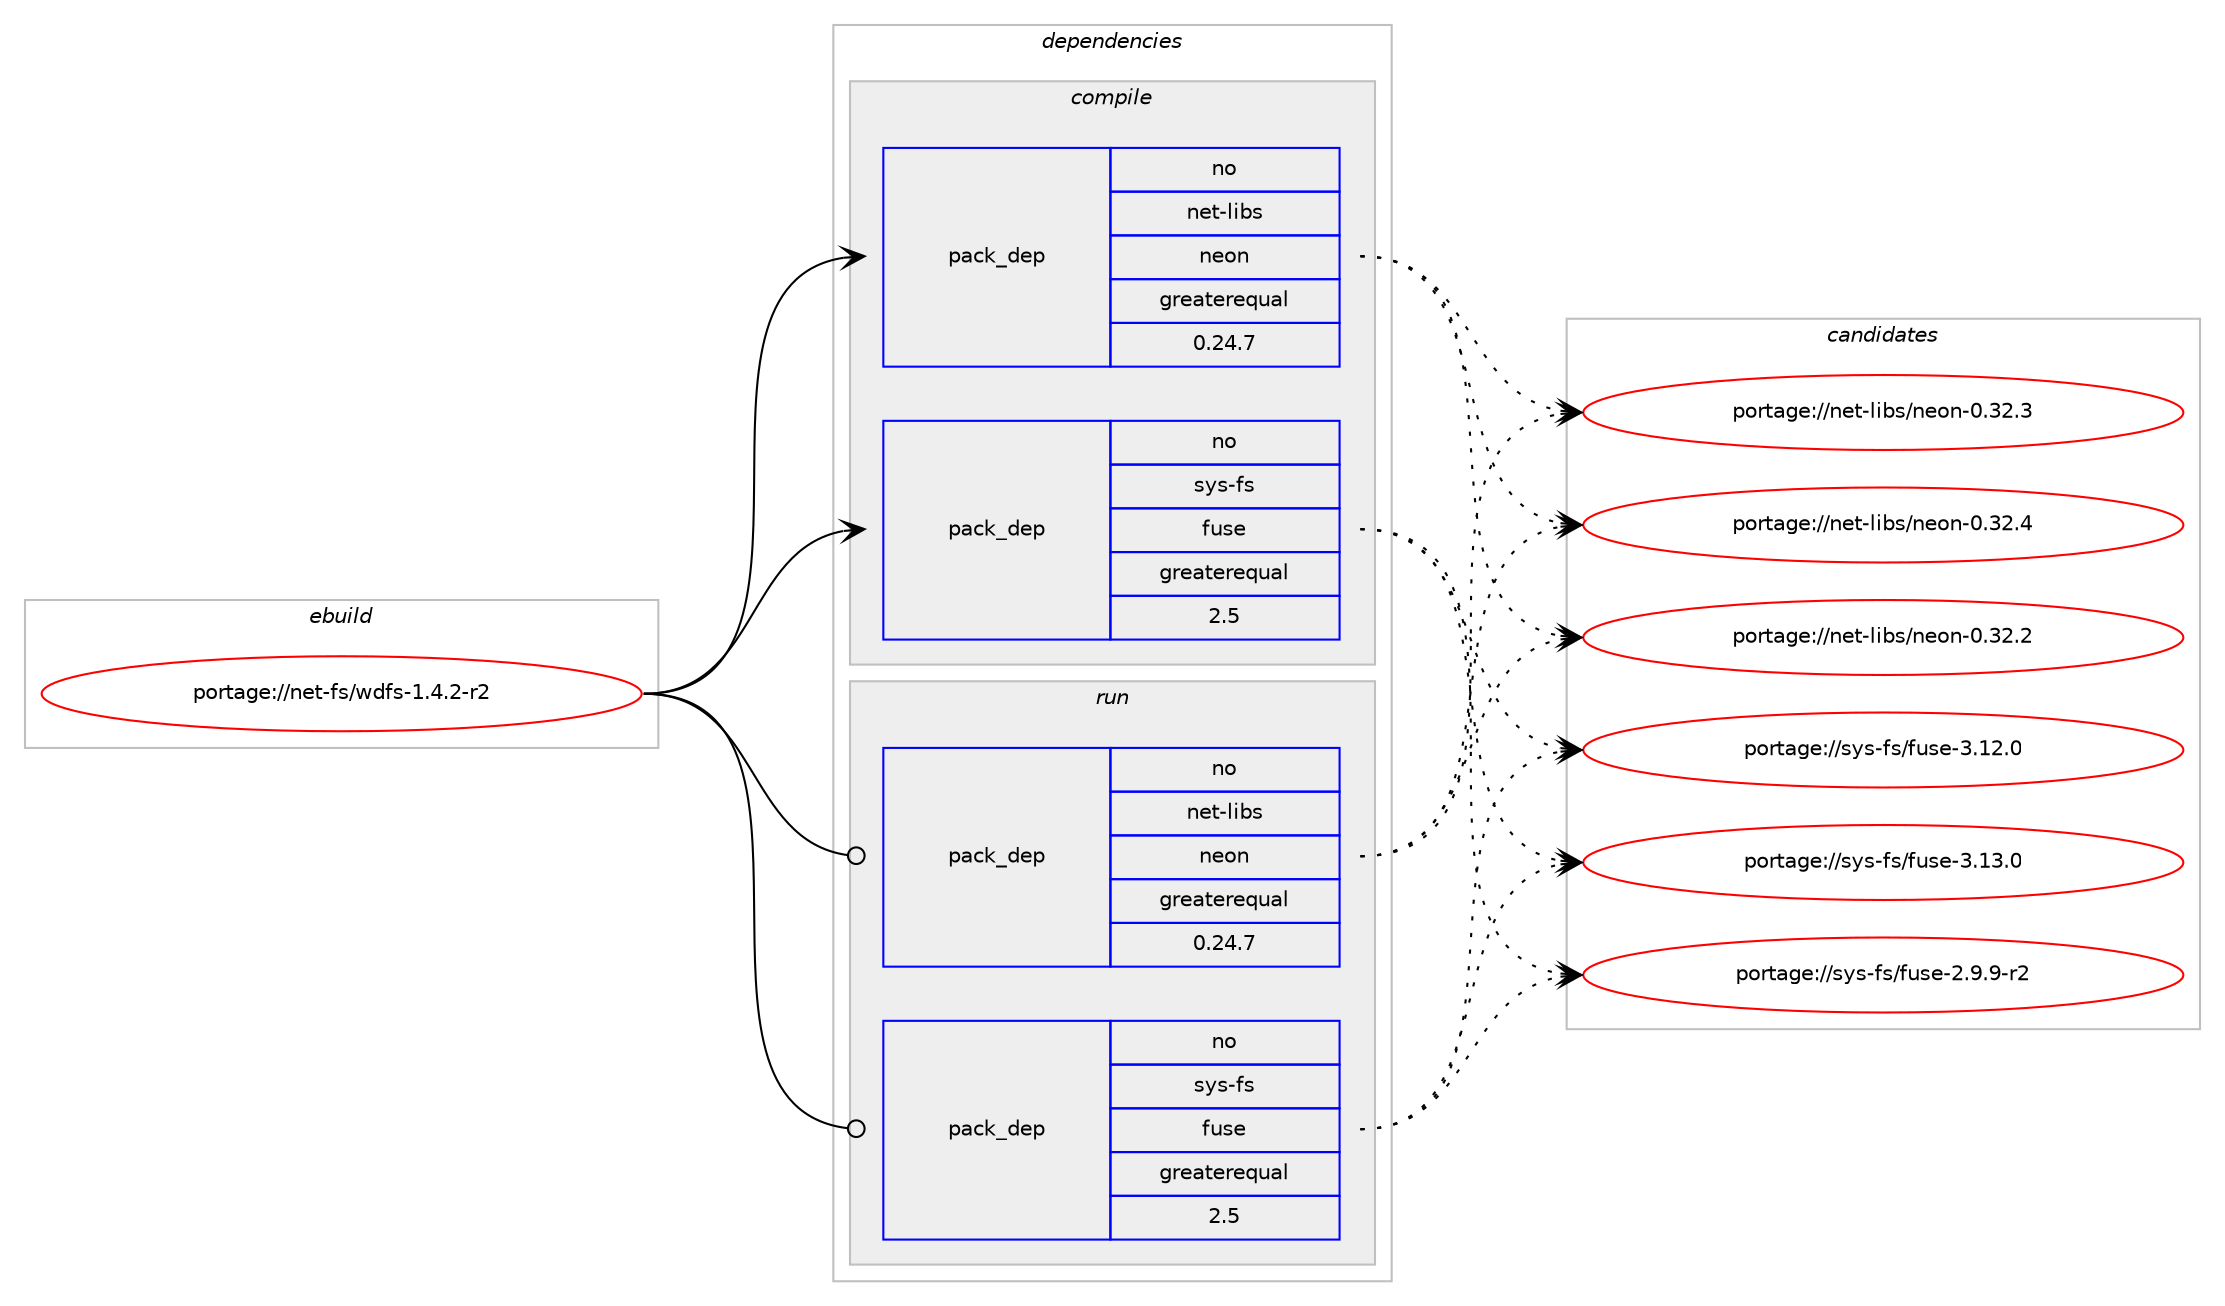 digraph prolog {

# *************
# Graph options
# *************

newrank=true;
concentrate=true;
compound=true;
graph [rankdir=LR,fontname=Helvetica,fontsize=10,ranksep=1.5];#, ranksep=2.5, nodesep=0.2];
edge  [arrowhead=vee];
node  [fontname=Helvetica,fontsize=10];

# **********
# The ebuild
# **********

subgraph cluster_leftcol {
color=gray;
rank=same;
label=<<i>ebuild</i>>;
id [label="portage://net-fs/wdfs-1.4.2-r2", color=red, width=4, href="../net-fs/wdfs-1.4.2-r2.svg"];
}

# ****************
# The dependencies
# ****************

subgraph cluster_midcol {
color=gray;
label=<<i>dependencies</i>>;
subgraph cluster_compile {
fillcolor="#eeeeee";
style=filled;
label=<<i>compile</i>>;
# *** BEGIN UNKNOWN DEPENDENCY TYPE (TODO) ***
# id -> package_dependency(portage://net-fs/wdfs-1.4.2-r2,install,no,dev-libs,glib,none,[,,],[slot(2)],[])
# *** END UNKNOWN DEPENDENCY TYPE (TODO) ***

subgraph pack3 {
dependency6 [label=<<TABLE BORDER="0" CELLBORDER="1" CELLSPACING="0" CELLPADDING="4" WIDTH="220"><TR><TD ROWSPAN="6" CELLPADDING="30">pack_dep</TD></TR><TR><TD WIDTH="110">no</TD></TR><TR><TD>net-libs</TD></TR><TR><TD>neon</TD></TR><TR><TD>greaterequal</TD></TR><TR><TD>0.24.7</TD></TR></TABLE>>, shape=none, color=blue];
}
id:e -> dependency6:w [weight=20,style="solid",arrowhead="vee"];
subgraph pack4 {
dependency7 [label=<<TABLE BORDER="0" CELLBORDER="1" CELLSPACING="0" CELLPADDING="4" WIDTH="220"><TR><TD ROWSPAN="6" CELLPADDING="30">pack_dep</TD></TR><TR><TD WIDTH="110">no</TD></TR><TR><TD>sys-fs</TD></TR><TR><TD>fuse</TD></TR><TR><TD>greaterequal</TD></TR><TR><TD>2.5</TD></TR></TABLE>>, shape=none, color=blue];
}
id:e -> dependency7:w [weight=20,style="solid",arrowhead="vee"];
}
subgraph cluster_compileandrun {
fillcolor="#eeeeee";
style=filled;
label=<<i>compile and run</i>>;
}
subgraph cluster_run {
fillcolor="#eeeeee";
style=filled;
label=<<i>run</i>>;
# *** BEGIN UNKNOWN DEPENDENCY TYPE (TODO) ***
# id -> package_dependency(portage://net-fs/wdfs-1.4.2-r2,run,no,dev-libs,glib,none,[,,],[slot(2)],[])
# *** END UNKNOWN DEPENDENCY TYPE (TODO) ***

subgraph pack5 {
dependency8 [label=<<TABLE BORDER="0" CELLBORDER="1" CELLSPACING="0" CELLPADDING="4" WIDTH="220"><TR><TD ROWSPAN="6" CELLPADDING="30">pack_dep</TD></TR><TR><TD WIDTH="110">no</TD></TR><TR><TD>net-libs</TD></TR><TR><TD>neon</TD></TR><TR><TD>greaterequal</TD></TR><TR><TD>0.24.7</TD></TR></TABLE>>, shape=none, color=blue];
}
id:e -> dependency8:w [weight=20,style="solid",arrowhead="odot"];
subgraph pack6 {
dependency9 [label=<<TABLE BORDER="0" CELLBORDER="1" CELLSPACING="0" CELLPADDING="4" WIDTH="220"><TR><TD ROWSPAN="6" CELLPADDING="30">pack_dep</TD></TR><TR><TD WIDTH="110">no</TD></TR><TR><TD>sys-fs</TD></TR><TR><TD>fuse</TD></TR><TR><TD>greaterequal</TD></TR><TR><TD>2.5</TD></TR></TABLE>>, shape=none, color=blue];
}
id:e -> dependency9:w [weight=20,style="solid",arrowhead="odot"];
}
}

# **************
# The candidates
# **************

subgraph cluster_choices {
rank=same;
color=gray;
label=<<i>candidates</i>>;

subgraph choice3 {
color=black;
nodesep=1;
choice11010111645108105981154711010111111045484651504650 [label="portage://net-libs/neon-0.32.2", color=red, width=4,href="../net-libs/neon-0.32.2.svg"];
choice11010111645108105981154711010111111045484651504651 [label="portage://net-libs/neon-0.32.3", color=red, width=4,href="../net-libs/neon-0.32.3.svg"];
choice11010111645108105981154711010111111045484651504652 [label="portage://net-libs/neon-0.32.4", color=red, width=4,href="../net-libs/neon-0.32.4.svg"];
dependency6:e -> choice11010111645108105981154711010111111045484651504650:w [style=dotted,weight="100"];
dependency6:e -> choice11010111645108105981154711010111111045484651504651:w [style=dotted,weight="100"];
dependency6:e -> choice11010111645108105981154711010111111045484651504652:w [style=dotted,weight="100"];
}
subgraph choice4 {
color=black;
nodesep=1;
choice11512111545102115471021171151014550465746574511450 [label="portage://sys-fs/fuse-2.9.9-r2", color=red, width=4,href="../sys-fs/fuse-2.9.9-r2.svg"];
choice115121115451021154710211711510145514649504648 [label="portage://sys-fs/fuse-3.12.0", color=red, width=4,href="../sys-fs/fuse-3.12.0.svg"];
choice115121115451021154710211711510145514649514648 [label="portage://sys-fs/fuse-3.13.0", color=red, width=4,href="../sys-fs/fuse-3.13.0.svg"];
dependency7:e -> choice11512111545102115471021171151014550465746574511450:w [style=dotted,weight="100"];
dependency7:e -> choice115121115451021154710211711510145514649504648:w [style=dotted,weight="100"];
dependency7:e -> choice115121115451021154710211711510145514649514648:w [style=dotted,weight="100"];
}
subgraph choice5 {
color=black;
nodesep=1;
choice11010111645108105981154711010111111045484651504650 [label="portage://net-libs/neon-0.32.2", color=red, width=4,href="../net-libs/neon-0.32.2.svg"];
choice11010111645108105981154711010111111045484651504651 [label="portage://net-libs/neon-0.32.3", color=red, width=4,href="../net-libs/neon-0.32.3.svg"];
choice11010111645108105981154711010111111045484651504652 [label="portage://net-libs/neon-0.32.4", color=red, width=4,href="../net-libs/neon-0.32.4.svg"];
dependency8:e -> choice11010111645108105981154711010111111045484651504650:w [style=dotted,weight="100"];
dependency8:e -> choice11010111645108105981154711010111111045484651504651:w [style=dotted,weight="100"];
dependency8:e -> choice11010111645108105981154711010111111045484651504652:w [style=dotted,weight="100"];
}
subgraph choice6 {
color=black;
nodesep=1;
choice11512111545102115471021171151014550465746574511450 [label="portage://sys-fs/fuse-2.9.9-r2", color=red, width=4,href="../sys-fs/fuse-2.9.9-r2.svg"];
choice115121115451021154710211711510145514649504648 [label="portage://sys-fs/fuse-3.12.0", color=red, width=4,href="../sys-fs/fuse-3.12.0.svg"];
choice115121115451021154710211711510145514649514648 [label="portage://sys-fs/fuse-3.13.0", color=red, width=4,href="../sys-fs/fuse-3.13.0.svg"];
dependency9:e -> choice11512111545102115471021171151014550465746574511450:w [style=dotted,weight="100"];
dependency9:e -> choice115121115451021154710211711510145514649504648:w [style=dotted,weight="100"];
dependency9:e -> choice115121115451021154710211711510145514649514648:w [style=dotted,weight="100"];
}
}

}
